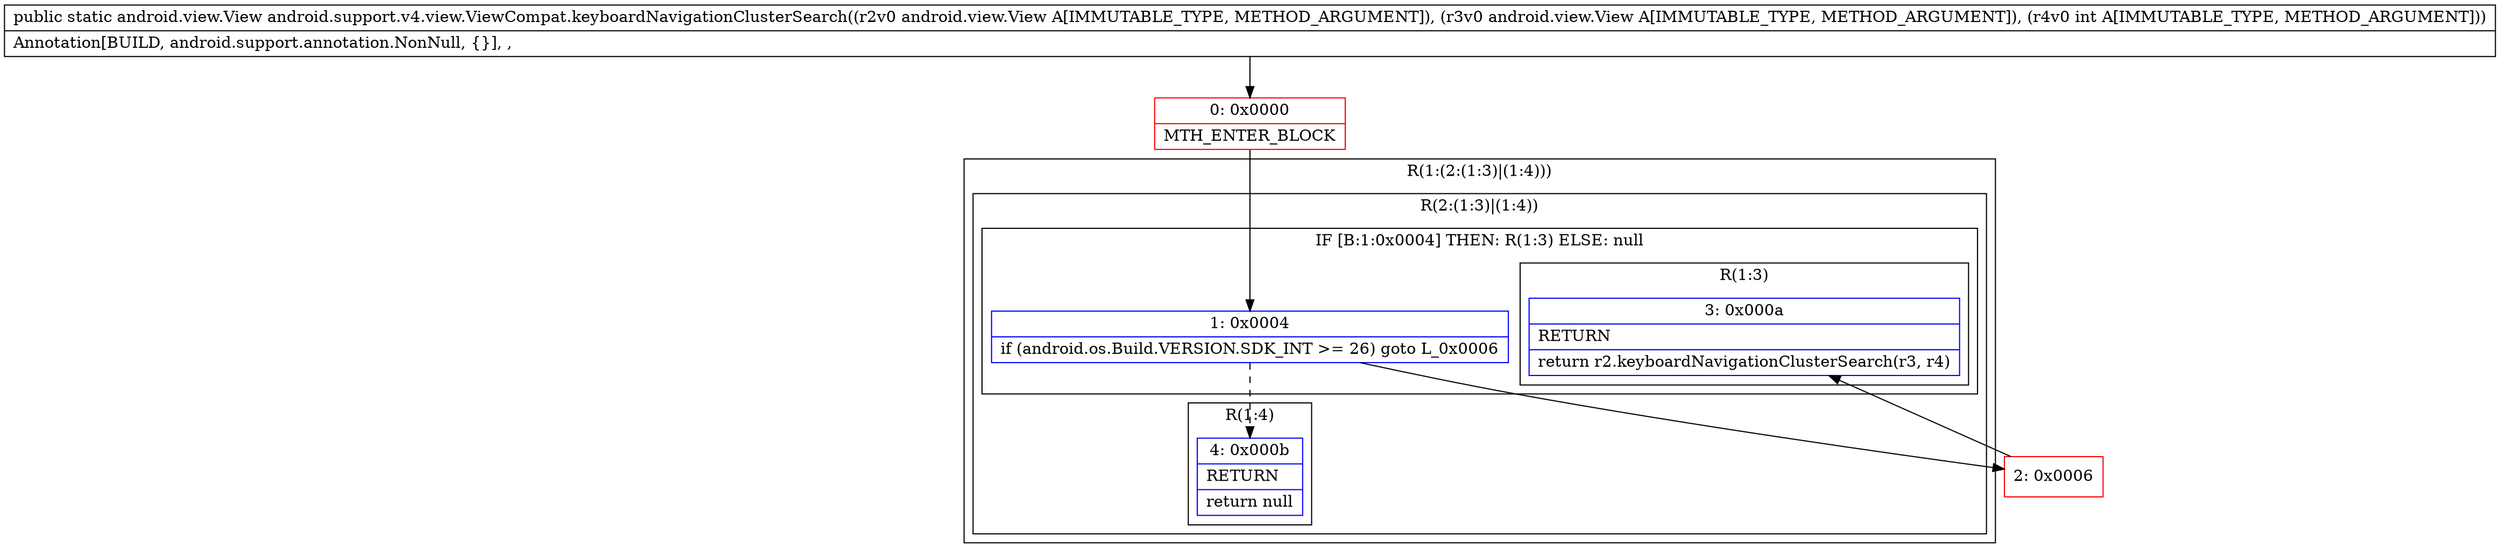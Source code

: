 digraph "CFG forandroid.support.v4.view.ViewCompat.keyboardNavigationClusterSearch(Landroid\/view\/View;Landroid\/view\/View;I)Landroid\/view\/View;" {
subgraph cluster_Region_1091282007 {
label = "R(1:(2:(1:3)|(1:4)))";
node [shape=record,color=blue];
subgraph cluster_Region_1320088464 {
label = "R(2:(1:3)|(1:4))";
node [shape=record,color=blue];
subgraph cluster_IfRegion_598541903 {
label = "IF [B:1:0x0004] THEN: R(1:3) ELSE: null";
node [shape=record,color=blue];
Node_1 [shape=record,label="{1\:\ 0x0004|if (android.os.Build.VERSION.SDK_INT \>= 26) goto L_0x0006\l}"];
subgraph cluster_Region_1959962814 {
label = "R(1:3)";
node [shape=record,color=blue];
Node_3 [shape=record,label="{3\:\ 0x000a|RETURN\l|return r2.keyboardNavigationClusterSearch(r3, r4)\l}"];
}
}
subgraph cluster_Region_1751618415 {
label = "R(1:4)";
node [shape=record,color=blue];
Node_4 [shape=record,label="{4\:\ 0x000b|RETURN\l|return null\l}"];
}
}
}
Node_0 [shape=record,color=red,label="{0\:\ 0x0000|MTH_ENTER_BLOCK\l}"];
Node_2 [shape=record,color=red,label="{2\:\ 0x0006}"];
MethodNode[shape=record,label="{public static android.view.View android.support.v4.view.ViewCompat.keyboardNavigationClusterSearch((r2v0 android.view.View A[IMMUTABLE_TYPE, METHOD_ARGUMENT]), (r3v0 android.view.View A[IMMUTABLE_TYPE, METHOD_ARGUMENT]), (r4v0 int A[IMMUTABLE_TYPE, METHOD_ARGUMENT]))  | Annotation[BUILD, android.support.annotation.NonNull, \{\}], , \l}"];
MethodNode -> Node_0;
Node_1 -> Node_2;
Node_1 -> Node_4[style=dashed];
Node_0 -> Node_1;
Node_2 -> Node_3;
}

